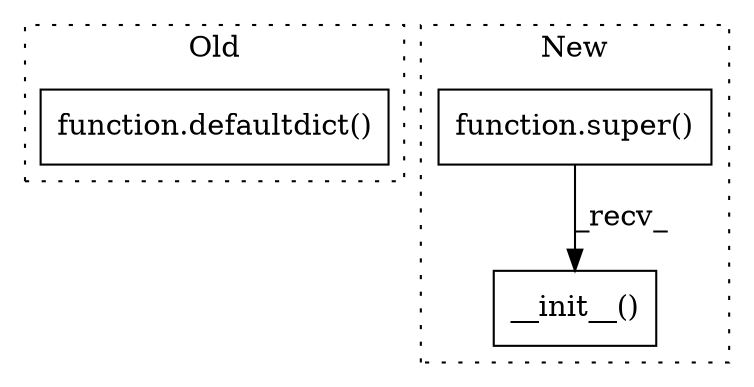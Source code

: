 digraph G {
subgraph cluster0 {
1 [label="function.defaultdict()" a="75" s="6099,6166" l="25,1" shape="box"];
label = "Old";
style="dotted";
}
subgraph cluster1 {
2 [label="__init__()" a="75" s="5138,5193" l="32,1" shape="box"];
3 [label="function.super()" a="75" s="5138,5159" l="6,1" shape="box"];
label = "New";
style="dotted";
}
3 -> 2 [label="_recv_"];
}